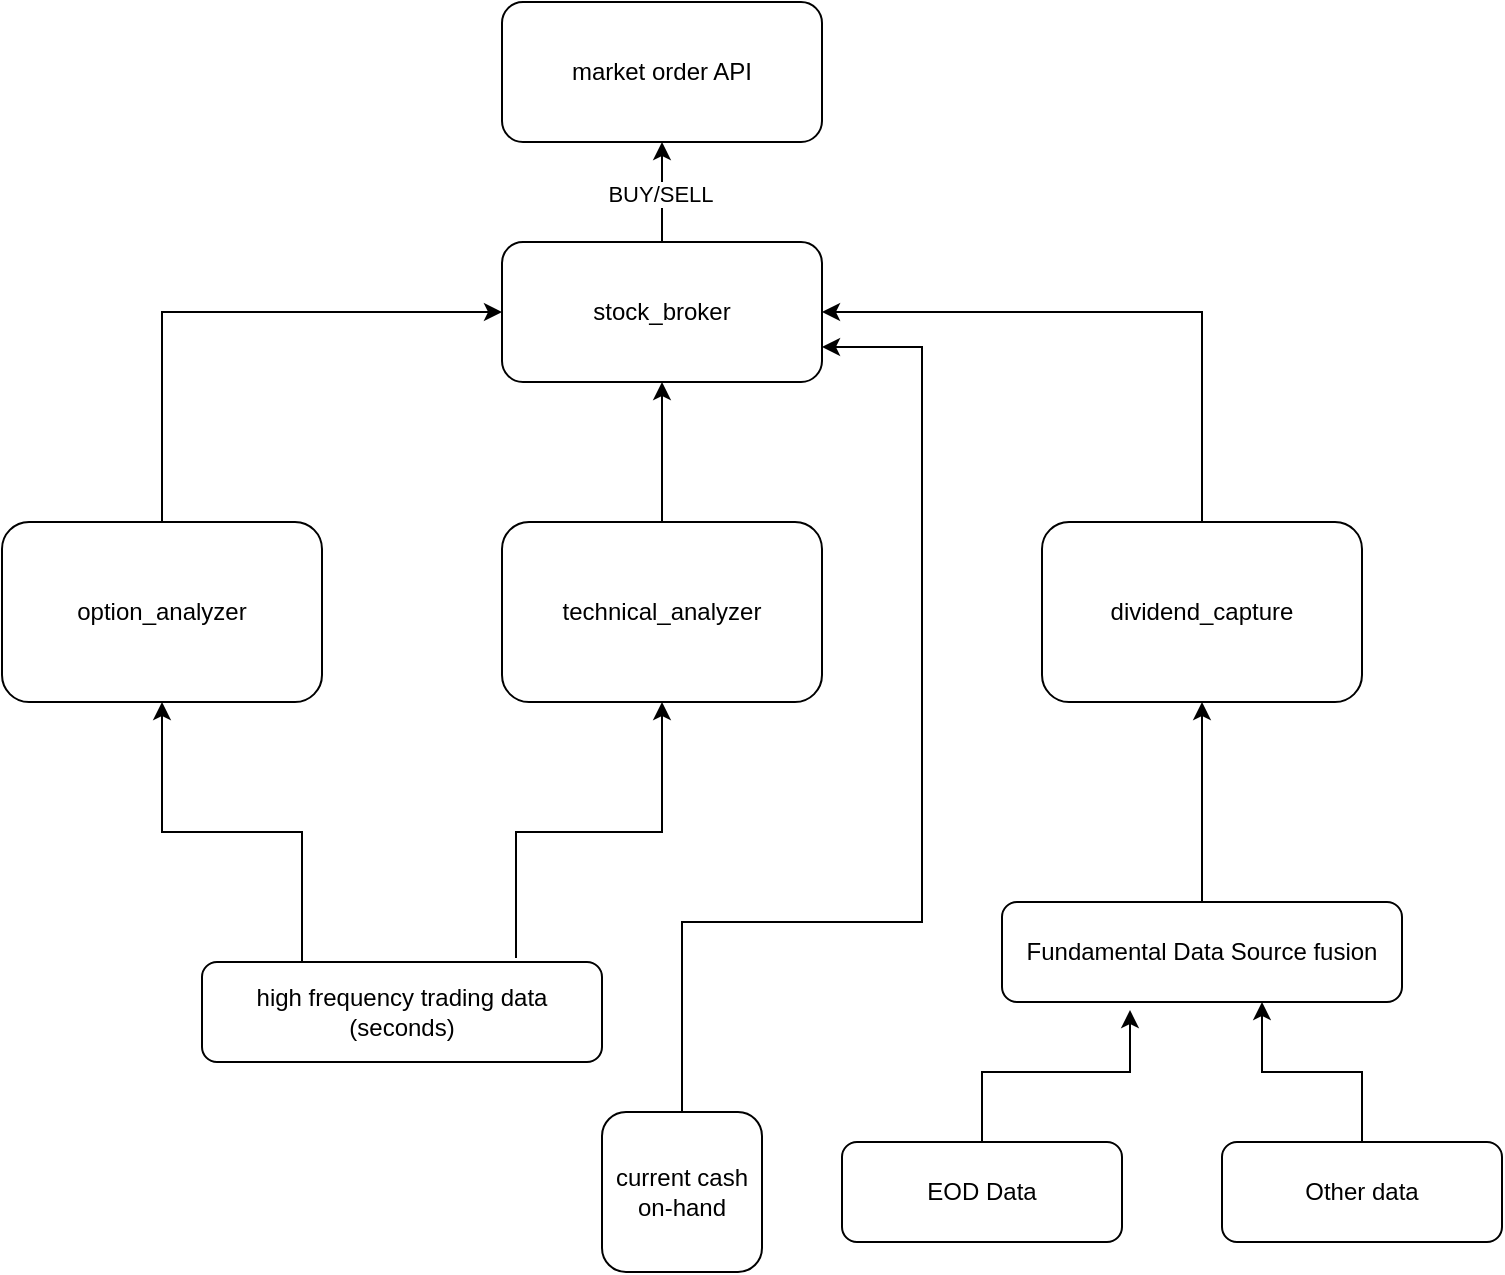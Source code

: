 <mxfile version="24.7.17">
  <diagram name="Page-1" id="ux8JnvqEMzi3ty05sOUj">
    <mxGraphModel dx="1031" dy="724" grid="1" gridSize="10" guides="1" tooltips="1" connect="1" arrows="1" fold="1" page="1" pageScale="1" pageWidth="850" pageHeight="1100" math="0" shadow="0">
      <root>
        <mxCell id="0" />
        <mxCell id="1" parent="0" />
        <mxCell id="KUi_KwyCBHFXE5MmbkIc-20" style="edgeStyle=orthogonalEdgeStyle;rounded=0;orthogonalLoop=1;jettySize=auto;html=1;entryX=1;entryY=0.5;entryDx=0;entryDy=0;exitX=0.5;exitY=0;exitDx=0;exitDy=0;" edge="1" parent="1" source="KUi_KwyCBHFXE5MmbkIc-3" target="KUi_KwyCBHFXE5MmbkIc-16">
          <mxGeometry relative="1" as="geometry" />
        </mxCell>
        <mxCell id="KUi_KwyCBHFXE5MmbkIc-3" value="dividend_capture" style="rounded=1;whiteSpace=wrap;html=1;" vertex="1" parent="1">
          <mxGeometry x="600" y="270" width="160" height="90" as="geometry" />
        </mxCell>
        <mxCell id="KUi_KwyCBHFXE5MmbkIc-18" style="edgeStyle=orthogonalEdgeStyle;rounded=0;orthogonalLoop=1;jettySize=auto;html=1;entryX=0;entryY=0.5;entryDx=0;entryDy=0;exitX=0.5;exitY=0;exitDx=0;exitDy=0;" edge="1" parent="1" source="KUi_KwyCBHFXE5MmbkIc-4" target="KUi_KwyCBHFXE5MmbkIc-16">
          <mxGeometry relative="1" as="geometry" />
        </mxCell>
        <mxCell id="KUi_KwyCBHFXE5MmbkIc-4" value="option_analyzer" style="rounded=1;whiteSpace=wrap;html=1;" vertex="1" parent="1">
          <mxGeometry x="80" y="270" width="160" height="90" as="geometry" />
        </mxCell>
        <mxCell id="KUi_KwyCBHFXE5MmbkIc-19" style="edgeStyle=orthogonalEdgeStyle;rounded=0;orthogonalLoop=1;jettySize=auto;html=1;entryX=0.5;entryY=1;entryDx=0;entryDy=0;" edge="1" parent="1" source="KUi_KwyCBHFXE5MmbkIc-5" target="KUi_KwyCBHFXE5MmbkIc-16">
          <mxGeometry relative="1" as="geometry" />
        </mxCell>
        <mxCell id="KUi_KwyCBHFXE5MmbkIc-5" value="technical_analyzer" style="rounded=1;whiteSpace=wrap;html=1;" vertex="1" parent="1">
          <mxGeometry x="330" y="270" width="160" height="90" as="geometry" />
        </mxCell>
        <mxCell id="KUi_KwyCBHFXE5MmbkIc-7" style="edgeStyle=orthogonalEdgeStyle;rounded=0;orthogonalLoop=1;jettySize=auto;html=1;entryX=0.5;entryY=1;entryDx=0;entryDy=0;" edge="1" parent="1" source="KUi_KwyCBHFXE5MmbkIc-6" target="KUi_KwyCBHFXE5MmbkIc-3">
          <mxGeometry relative="1" as="geometry" />
        </mxCell>
        <mxCell id="KUi_KwyCBHFXE5MmbkIc-6" value="Fundamental Data Source fusion" style="rounded=1;whiteSpace=wrap;html=1;" vertex="1" parent="1">
          <mxGeometry x="580" y="460" width="200" height="50" as="geometry" />
        </mxCell>
        <mxCell id="KUi_KwyCBHFXE5MmbkIc-8" value="EOD Data" style="rounded=1;whiteSpace=wrap;html=1;" vertex="1" parent="1">
          <mxGeometry x="500" y="580" width="140" height="50" as="geometry" />
        </mxCell>
        <mxCell id="KUi_KwyCBHFXE5MmbkIc-9" value="Other data" style="rounded=1;whiteSpace=wrap;html=1;" vertex="1" parent="1">
          <mxGeometry x="690" y="580" width="140" height="50" as="geometry" />
        </mxCell>
        <mxCell id="KUi_KwyCBHFXE5MmbkIc-10" style="edgeStyle=orthogonalEdgeStyle;rounded=0;orthogonalLoop=1;jettySize=auto;html=1;entryX=0.32;entryY=1.08;entryDx=0;entryDy=0;entryPerimeter=0;" edge="1" parent="1" source="KUi_KwyCBHFXE5MmbkIc-8" target="KUi_KwyCBHFXE5MmbkIc-6">
          <mxGeometry relative="1" as="geometry" />
        </mxCell>
        <mxCell id="KUi_KwyCBHFXE5MmbkIc-11" style="edgeStyle=orthogonalEdgeStyle;rounded=0;orthogonalLoop=1;jettySize=auto;html=1;entryX=0.65;entryY=1;entryDx=0;entryDy=0;entryPerimeter=0;" edge="1" parent="1" source="KUi_KwyCBHFXE5MmbkIc-9" target="KUi_KwyCBHFXE5MmbkIc-6">
          <mxGeometry relative="1" as="geometry" />
        </mxCell>
        <mxCell id="KUi_KwyCBHFXE5MmbkIc-13" style="edgeStyle=orthogonalEdgeStyle;rounded=0;orthogonalLoop=1;jettySize=auto;html=1;entryX=0.5;entryY=1;entryDx=0;entryDy=0;exitX=0.785;exitY=-0.04;exitDx=0;exitDy=0;exitPerimeter=0;" edge="1" parent="1" source="KUi_KwyCBHFXE5MmbkIc-12" target="KUi_KwyCBHFXE5MmbkIc-5">
          <mxGeometry relative="1" as="geometry" />
        </mxCell>
        <mxCell id="KUi_KwyCBHFXE5MmbkIc-15" style="edgeStyle=orthogonalEdgeStyle;rounded=0;orthogonalLoop=1;jettySize=auto;html=1;entryX=0.5;entryY=1;entryDx=0;entryDy=0;exitX=0.25;exitY=0;exitDx=0;exitDy=0;" edge="1" parent="1" source="KUi_KwyCBHFXE5MmbkIc-12" target="KUi_KwyCBHFXE5MmbkIc-4">
          <mxGeometry relative="1" as="geometry" />
        </mxCell>
        <mxCell id="KUi_KwyCBHFXE5MmbkIc-12" value="high frequency trading data (seconds)" style="rounded=1;whiteSpace=wrap;html=1;" vertex="1" parent="1">
          <mxGeometry x="180" y="490" width="200" height="50" as="geometry" />
        </mxCell>
        <mxCell id="KUi_KwyCBHFXE5MmbkIc-21" style="edgeStyle=orthogonalEdgeStyle;rounded=0;orthogonalLoop=1;jettySize=auto;html=1;entryX=0.5;entryY=1;entryDx=0;entryDy=0;" edge="1" parent="1" source="KUi_KwyCBHFXE5MmbkIc-16" target="KUi_KwyCBHFXE5MmbkIc-17">
          <mxGeometry relative="1" as="geometry" />
        </mxCell>
        <mxCell id="KUi_KwyCBHFXE5MmbkIc-24" value="BUY/SELL" style="edgeLabel;html=1;align=center;verticalAlign=middle;resizable=0;points=[];" vertex="1" connectable="0" parent="KUi_KwyCBHFXE5MmbkIc-21">
          <mxGeometry x="-0.04" y="1" relative="1" as="geometry">
            <mxPoint as="offset" />
          </mxGeometry>
        </mxCell>
        <mxCell id="KUi_KwyCBHFXE5MmbkIc-16" value="stock_broker" style="rounded=1;whiteSpace=wrap;html=1;" vertex="1" parent="1">
          <mxGeometry x="330" y="130" width="160" height="70" as="geometry" />
        </mxCell>
        <mxCell id="KUi_KwyCBHFXE5MmbkIc-17" value="market order API" style="rounded=1;whiteSpace=wrap;html=1;" vertex="1" parent="1">
          <mxGeometry x="330" y="10" width="160" height="70" as="geometry" />
        </mxCell>
        <mxCell id="KUi_KwyCBHFXE5MmbkIc-23" style="edgeStyle=orthogonalEdgeStyle;rounded=0;orthogonalLoop=1;jettySize=auto;html=1;entryX=1;entryY=0.75;entryDx=0;entryDy=0;" edge="1" parent="1" source="KUi_KwyCBHFXE5MmbkIc-22" target="KUi_KwyCBHFXE5MmbkIc-16">
          <mxGeometry relative="1" as="geometry">
            <Array as="points">
              <mxPoint x="420" y="470" />
              <mxPoint x="540" y="470" />
              <mxPoint x="540" y="183" />
            </Array>
          </mxGeometry>
        </mxCell>
        <mxCell id="KUi_KwyCBHFXE5MmbkIc-22" value="current cash on-hand" style="rounded=1;whiteSpace=wrap;html=1;" vertex="1" parent="1">
          <mxGeometry x="380" y="565" width="80" height="80" as="geometry" />
        </mxCell>
      </root>
    </mxGraphModel>
  </diagram>
</mxfile>
